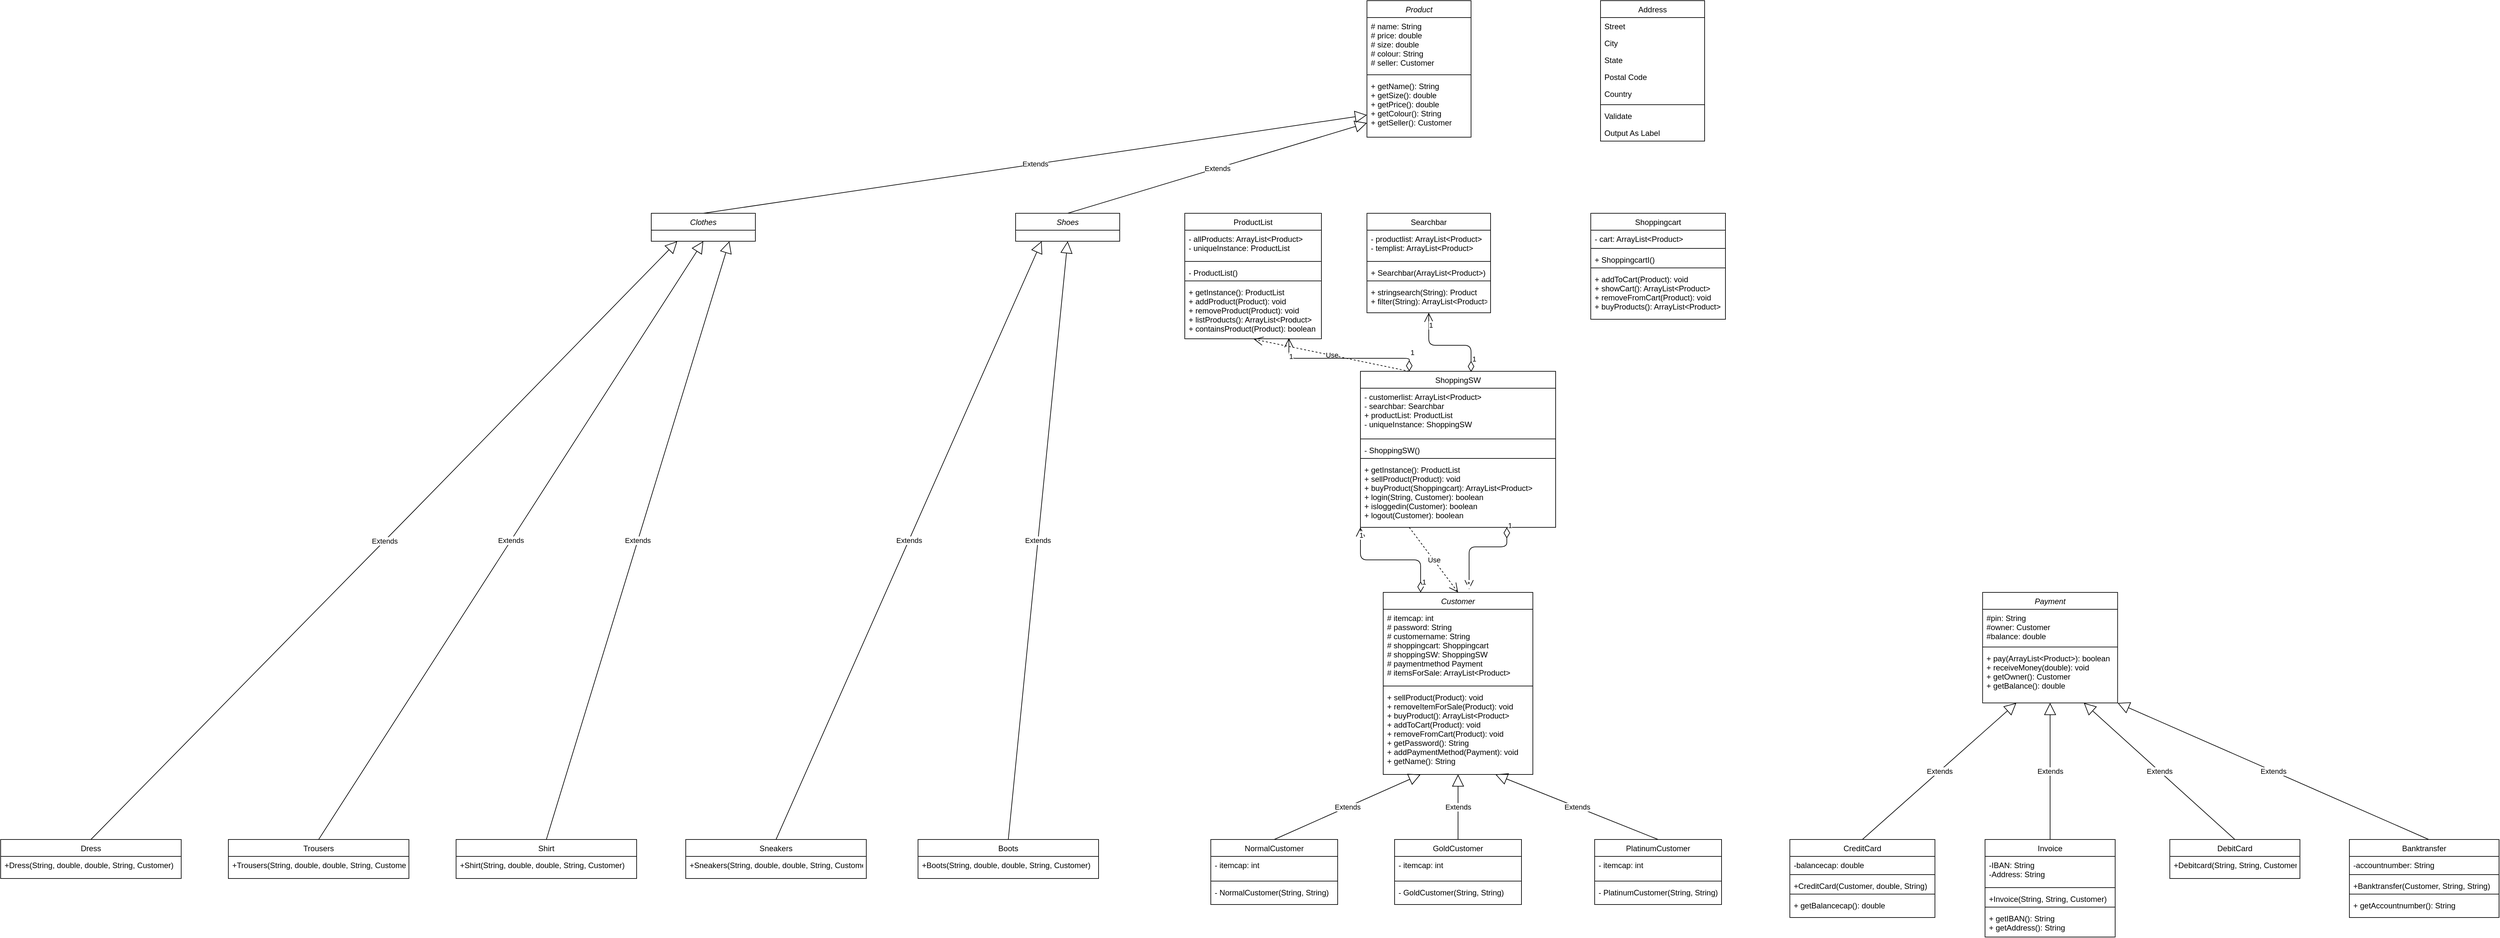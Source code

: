 <mxfile version="14.1.1" type="github">
  <diagram id="C5RBs43oDa-KdzZeNtuy" name="Page-1">
    <mxGraphModel dx="4661" dy="2843" grid="1" gridSize="10" guides="1" tooltips="1" connect="1" arrows="1" fold="1" page="1" pageScale="1" pageWidth="827" pageHeight="1169" math="0" shadow="0">
      <root>
        <mxCell id="WIyWlLk6GJQsqaUBKTNV-0" />
        <mxCell id="WIyWlLk6GJQsqaUBKTNV-1" parent="WIyWlLk6GJQsqaUBKTNV-0" />
        <mxCell id="zkfFHV4jXpPFQw0GAbJ--0" value="Product" style="swimlane;fontStyle=2;align=center;verticalAlign=top;childLayout=stackLayout;horizontal=1;startSize=26;horizontalStack=0;resizeParent=1;resizeLast=0;collapsible=1;marginBottom=0;rounded=0;shadow=0;strokeWidth=1;" parent="WIyWlLk6GJQsqaUBKTNV-1" vertex="1">
          <mxGeometry x="220" y="120" width="160" height="210" as="geometry">
            <mxRectangle x="230" y="140" width="160" height="26" as="alternateBounds" />
          </mxGeometry>
        </mxCell>
        <mxCell id="zkfFHV4jXpPFQw0GAbJ--1" value="# name: String&#xa;# price: double&#xa;# size: double&#xa;# colour: String&#xa;# seller: Customer" style="text;align=left;verticalAlign=top;spacingLeft=4;spacingRight=4;overflow=hidden;rotatable=0;points=[[0,0.5],[1,0.5]];portConstraint=eastwest;" parent="zkfFHV4jXpPFQw0GAbJ--0" vertex="1">
          <mxGeometry y="26" width="160" height="84" as="geometry" />
        </mxCell>
        <mxCell id="zkfFHV4jXpPFQw0GAbJ--4" value="" style="line;html=1;strokeWidth=1;align=left;verticalAlign=middle;spacingTop=-1;spacingLeft=3;spacingRight=3;rotatable=0;labelPosition=right;points=[];portConstraint=eastwest;" parent="zkfFHV4jXpPFQw0GAbJ--0" vertex="1">
          <mxGeometry y="110" width="160" height="8" as="geometry" />
        </mxCell>
        <mxCell id="zkfFHV4jXpPFQw0GAbJ--5" value="+ getName(): String&#xa;+ getSize(): double&#xa;+ getPrice(): double&#xa;+ getColour(): String&#xa;+ getSeller(): Customer" style="text;align=left;verticalAlign=top;spacingLeft=4;spacingRight=4;overflow=hidden;rotatable=0;points=[[0,0.5],[1,0.5]];portConstraint=eastwest;" parent="zkfFHV4jXpPFQw0GAbJ--0" vertex="1">
          <mxGeometry y="118" width="160" height="92" as="geometry" />
        </mxCell>
        <mxCell id="zkfFHV4jXpPFQw0GAbJ--6" value="Searchbar" style="swimlane;fontStyle=0;align=center;verticalAlign=top;childLayout=stackLayout;horizontal=1;startSize=26;horizontalStack=0;resizeParent=1;resizeLast=0;collapsible=1;marginBottom=0;rounded=0;shadow=0;strokeWidth=1;" parent="WIyWlLk6GJQsqaUBKTNV-1" vertex="1">
          <mxGeometry x="220" y="447" width="190" height="153" as="geometry">
            <mxRectangle x="130" y="380" width="160" height="26" as="alternateBounds" />
          </mxGeometry>
        </mxCell>
        <mxCell id="zkfFHV4jXpPFQw0GAbJ--7" value="- productlist: ArrayList&lt;Product&gt;&#xa;- templist: ArrayList&lt;Product&gt;&#xa;" style="text;align=left;verticalAlign=top;spacingLeft=4;spacingRight=4;overflow=hidden;rotatable=0;points=[[0,0.5],[1,0.5]];portConstraint=eastwest;" parent="zkfFHV4jXpPFQw0GAbJ--6" vertex="1">
          <mxGeometry y="26" width="190" height="44" as="geometry" />
        </mxCell>
        <mxCell id="zkfFHV4jXpPFQw0GAbJ--9" value="" style="line;html=1;strokeWidth=1;align=left;verticalAlign=middle;spacingTop=-1;spacingLeft=3;spacingRight=3;rotatable=0;labelPosition=right;points=[];portConstraint=eastwest;" parent="zkfFHV4jXpPFQw0GAbJ--6" vertex="1">
          <mxGeometry y="70" width="190" height="8" as="geometry" />
        </mxCell>
        <mxCell id="zkfFHV4jXpPFQw0GAbJ--11" value="+ Searchbar(ArrayList&lt;Product&gt;)" style="text;align=left;verticalAlign=top;spacingLeft=4;spacingRight=4;overflow=hidden;rotatable=0;points=[[0,0.5],[1,0.5]];portConstraint=eastwest;" parent="zkfFHV4jXpPFQw0GAbJ--6" vertex="1">
          <mxGeometry y="78" width="190" height="22" as="geometry" />
        </mxCell>
        <mxCell id="yJvv-XalZOZq7SXCXMbF-12" value="" style="line;html=1;strokeWidth=1;align=left;verticalAlign=middle;spacingTop=-1;spacingLeft=3;spacingRight=3;rotatable=0;labelPosition=right;points=[];portConstraint=eastwest;" parent="zkfFHV4jXpPFQw0GAbJ--6" vertex="1">
          <mxGeometry y="100" width="190" height="8" as="geometry" />
        </mxCell>
        <mxCell id="yJvv-XalZOZq7SXCXMbF-11" value="+ stringsearch(String): Product&#xa;+ filter(String): ArrayList&lt;Product&gt;" style="text;align=left;verticalAlign=top;spacingLeft=4;spacingRight=4;overflow=hidden;rotatable=0;points=[[0,0.5],[1,0.5]];portConstraint=eastwest;" parent="zkfFHV4jXpPFQw0GAbJ--6" vertex="1">
          <mxGeometry y="108" width="190" height="40" as="geometry" />
        </mxCell>
        <mxCell id="zkfFHV4jXpPFQw0GAbJ--17" value="Address" style="swimlane;fontStyle=0;align=center;verticalAlign=top;childLayout=stackLayout;horizontal=1;startSize=26;horizontalStack=0;resizeParent=1;resizeLast=0;collapsible=1;marginBottom=0;rounded=0;shadow=0;strokeWidth=1;" parent="WIyWlLk6GJQsqaUBKTNV-1" vertex="1">
          <mxGeometry x="579" y="120" width="160" height="216" as="geometry">
            <mxRectangle x="550" y="140" width="160" height="26" as="alternateBounds" />
          </mxGeometry>
        </mxCell>
        <mxCell id="zkfFHV4jXpPFQw0GAbJ--18" value="Street" style="text;align=left;verticalAlign=top;spacingLeft=4;spacingRight=4;overflow=hidden;rotatable=0;points=[[0,0.5],[1,0.5]];portConstraint=eastwest;" parent="zkfFHV4jXpPFQw0GAbJ--17" vertex="1">
          <mxGeometry y="26" width="160" height="26" as="geometry" />
        </mxCell>
        <mxCell id="zkfFHV4jXpPFQw0GAbJ--19" value="City" style="text;align=left;verticalAlign=top;spacingLeft=4;spacingRight=4;overflow=hidden;rotatable=0;points=[[0,0.5],[1,0.5]];portConstraint=eastwest;rounded=0;shadow=0;html=0;" parent="zkfFHV4jXpPFQw0GAbJ--17" vertex="1">
          <mxGeometry y="52" width="160" height="26" as="geometry" />
        </mxCell>
        <mxCell id="zkfFHV4jXpPFQw0GAbJ--20" value="State" style="text;align=left;verticalAlign=top;spacingLeft=4;spacingRight=4;overflow=hidden;rotatable=0;points=[[0,0.5],[1,0.5]];portConstraint=eastwest;rounded=0;shadow=0;html=0;" parent="zkfFHV4jXpPFQw0GAbJ--17" vertex="1">
          <mxGeometry y="78" width="160" height="26" as="geometry" />
        </mxCell>
        <mxCell id="zkfFHV4jXpPFQw0GAbJ--21" value="Postal Code" style="text;align=left;verticalAlign=top;spacingLeft=4;spacingRight=4;overflow=hidden;rotatable=0;points=[[0,0.5],[1,0.5]];portConstraint=eastwest;rounded=0;shadow=0;html=0;" parent="zkfFHV4jXpPFQw0GAbJ--17" vertex="1">
          <mxGeometry y="104" width="160" height="26" as="geometry" />
        </mxCell>
        <mxCell id="zkfFHV4jXpPFQw0GAbJ--22" value="Country" style="text;align=left;verticalAlign=top;spacingLeft=4;spacingRight=4;overflow=hidden;rotatable=0;points=[[0,0.5],[1,0.5]];portConstraint=eastwest;rounded=0;shadow=0;html=0;" parent="zkfFHV4jXpPFQw0GAbJ--17" vertex="1">
          <mxGeometry y="130" width="160" height="26" as="geometry" />
        </mxCell>
        <mxCell id="zkfFHV4jXpPFQw0GAbJ--23" value="" style="line;html=1;strokeWidth=1;align=left;verticalAlign=middle;spacingTop=-1;spacingLeft=3;spacingRight=3;rotatable=0;labelPosition=right;points=[];portConstraint=eastwest;" parent="zkfFHV4jXpPFQw0GAbJ--17" vertex="1">
          <mxGeometry y="156" width="160" height="8" as="geometry" />
        </mxCell>
        <mxCell id="zkfFHV4jXpPFQw0GAbJ--24" value="Validate" style="text;align=left;verticalAlign=top;spacingLeft=4;spacingRight=4;overflow=hidden;rotatable=0;points=[[0,0.5],[1,0.5]];portConstraint=eastwest;" parent="zkfFHV4jXpPFQw0GAbJ--17" vertex="1">
          <mxGeometry y="164" width="160" height="26" as="geometry" />
        </mxCell>
        <mxCell id="zkfFHV4jXpPFQw0GAbJ--25" value="Output As Label" style="text;align=left;verticalAlign=top;spacingLeft=4;spacingRight=4;overflow=hidden;rotatable=0;points=[[0,0.5],[1,0.5]];portConstraint=eastwest;" parent="zkfFHV4jXpPFQw0GAbJ--17" vertex="1">
          <mxGeometry y="190" width="160" height="26" as="geometry" />
        </mxCell>
        <mxCell id="yJvv-XalZOZq7SXCXMbF-13" value="Shoppingcart" style="swimlane;fontStyle=0;align=center;verticalAlign=top;childLayout=stackLayout;horizontal=1;startSize=26;horizontalStack=0;resizeParent=1;resizeLast=0;collapsible=1;marginBottom=0;rounded=0;shadow=0;strokeWidth=1;" parent="WIyWlLk6GJQsqaUBKTNV-1" vertex="1">
          <mxGeometry x="564" y="447" width="207" height="163" as="geometry">
            <mxRectangle x="130" y="380" width="160" height="26" as="alternateBounds" />
          </mxGeometry>
        </mxCell>
        <mxCell id="yJvv-XalZOZq7SXCXMbF-14" value="- cart: ArrayList&lt;Product&gt;" style="text;align=left;verticalAlign=top;spacingLeft=4;spacingRight=4;overflow=hidden;rotatable=0;points=[[0,0.5],[1,0.5]];portConstraint=eastwest;" parent="yJvv-XalZOZq7SXCXMbF-13" vertex="1">
          <mxGeometry y="26" width="207" height="24" as="geometry" />
        </mxCell>
        <mxCell id="yJvv-XalZOZq7SXCXMbF-15" value="" style="line;html=1;strokeWidth=1;align=left;verticalAlign=middle;spacingTop=-1;spacingLeft=3;spacingRight=3;rotatable=0;labelPosition=right;points=[];portConstraint=eastwest;" parent="yJvv-XalZOZq7SXCXMbF-13" vertex="1">
          <mxGeometry y="50" width="207" height="8" as="geometry" />
        </mxCell>
        <mxCell id="yJvv-XalZOZq7SXCXMbF-16" value="+ ShoppingcartI()" style="text;align=left;verticalAlign=top;spacingLeft=4;spacingRight=4;overflow=hidden;rotatable=0;points=[[0,0.5],[1,0.5]];portConstraint=eastwest;" parent="yJvv-XalZOZq7SXCXMbF-13" vertex="1">
          <mxGeometry y="58" width="207" height="22" as="geometry" />
        </mxCell>
        <mxCell id="yJvv-XalZOZq7SXCXMbF-17" value="" style="line;html=1;strokeWidth=1;align=left;verticalAlign=middle;spacingTop=-1;spacingLeft=3;spacingRight=3;rotatable=0;labelPosition=right;points=[];portConstraint=eastwest;" parent="yJvv-XalZOZq7SXCXMbF-13" vertex="1">
          <mxGeometry y="80" width="207" height="8" as="geometry" />
        </mxCell>
        <mxCell id="yJvv-XalZOZq7SXCXMbF-18" value="+ addToCart(Product): void&#xa;+ showCart(): ArrayList&lt;Product&gt;&#xa;+ removeFromCart(Product): void&#xa;+ buyProducts(): ArrayList&lt;Product&gt;&#xa;" style="text;align=left;verticalAlign=top;spacingLeft=4;spacingRight=4;overflow=hidden;rotatable=0;points=[[0,0.5],[1,0.5]];portConstraint=eastwest;" parent="yJvv-XalZOZq7SXCXMbF-13" vertex="1">
          <mxGeometry y="88" width="207" height="62" as="geometry" />
        </mxCell>
        <mxCell id="yJvv-XalZOZq7SXCXMbF-19" value="ProductList" style="swimlane;fontStyle=0;align=center;verticalAlign=top;childLayout=stackLayout;horizontal=1;startSize=26;horizontalStack=0;resizeParent=1;resizeLast=0;collapsible=1;marginBottom=0;rounded=0;shadow=0;strokeWidth=1;" parent="WIyWlLk6GJQsqaUBKTNV-1" vertex="1">
          <mxGeometry x="-60" y="447" width="210" height="193" as="geometry">
            <mxRectangle x="130" y="380" width="160" height="26" as="alternateBounds" />
          </mxGeometry>
        </mxCell>
        <mxCell id="yJvv-XalZOZq7SXCXMbF-20" value="- allProducts: ArrayList&lt;Product&gt;&#xa;- uniqueInstance: ProductList" style="text;align=left;verticalAlign=top;spacingLeft=4;spacingRight=4;overflow=hidden;rotatable=0;points=[[0,0.5],[1,0.5]];portConstraint=eastwest;" parent="yJvv-XalZOZq7SXCXMbF-19" vertex="1">
          <mxGeometry y="26" width="210" height="44" as="geometry" />
        </mxCell>
        <mxCell id="yJvv-XalZOZq7SXCXMbF-21" value="" style="line;html=1;strokeWidth=1;align=left;verticalAlign=middle;spacingTop=-1;spacingLeft=3;spacingRight=3;rotatable=0;labelPosition=right;points=[];portConstraint=eastwest;" parent="yJvv-XalZOZq7SXCXMbF-19" vertex="1">
          <mxGeometry y="70" width="210" height="8" as="geometry" />
        </mxCell>
        <mxCell id="yJvv-XalZOZq7SXCXMbF-22" value="- ProductList()" style="text;align=left;verticalAlign=top;spacingLeft=4;spacingRight=4;overflow=hidden;rotatable=0;points=[[0,0.5],[1,0.5]];portConstraint=eastwest;" parent="yJvv-XalZOZq7SXCXMbF-19" vertex="1">
          <mxGeometry y="78" width="210" height="22" as="geometry" />
        </mxCell>
        <mxCell id="yJvv-XalZOZq7SXCXMbF-23" value="" style="line;html=1;strokeWidth=1;align=left;verticalAlign=middle;spacingTop=-1;spacingLeft=3;spacingRight=3;rotatable=0;labelPosition=right;points=[];portConstraint=eastwest;" parent="yJvv-XalZOZq7SXCXMbF-19" vertex="1">
          <mxGeometry y="100" width="210" height="8" as="geometry" />
        </mxCell>
        <mxCell id="yJvv-XalZOZq7SXCXMbF-24" value="+ getInstance(): ProductList&#xa;+ addProduct(Product): void&#xa;+ removeProduct(Product): void&#xa;+ listProducts(): ArrayList&lt;Product&gt;&#xa;+ containsProduct(Product): boolean" style="text;align=left;verticalAlign=top;spacingLeft=4;spacingRight=4;overflow=hidden;rotatable=0;points=[[0,0.5],[1,0.5]];portConstraint=eastwest;" parent="yJvv-XalZOZq7SXCXMbF-19" vertex="1">
          <mxGeometry y="108" width="210" height="82" as="geometry" />
        </mxCell>
        <mxCell id="yJvv-XalZOZq7SXCXMbF-25" value="ShoppingSW" style="swimlane;fontStyle=0;align=center;verticalAlign=top;childLayout=stackLayout;horizontal=1;startSize=26;horizontalStack=0;resizeParent=1;resizeLast=0;collapsible=1;marginBottom=0;rounded=0;shadow=0;strokeWidth=1;" parent="WIyWlLk6GJQsqaUBKTNV-1" vertex="1">
          <mxGeometry x="210" y="690" width="300" height="240" as="geometry">
            <mxRectangle x="130" y="380" width="160" height="26" as="alternateBounds" />
          </mxGeometry>
        </mxCell>
        <mxCell id="yJvv-XalZOZq7SXCXMbF-26" value="- customerlist: ArrayList&lt;Product&gt;&#xa;- searchbar: Searchbar&#xa;+ productList: ProductList&#xa;- uniqueInstance: ShoppingSW" style="text;align=left;verticalAlign=top;spacingLeft=4;spacingRight=4;overflow=hidden;rotatable=0;points=[[0,0.5],[1,0.5]];portConstraint=eastwest;" parent="yJvv-XalZOZq7SXCXMbF-25" vertex="1">
          <mxGeometry y="26" width="300" height="74" as="geometry" />
        </mxCell>
        <mxCell id="yJvv-XalZOZq7SXCXMbF-27" value="" style="line;html=1;strokeWidth=1;align=left;verticalAlign=middle;spacingTop=-1;spacingLeft=3;spacingRight=3;rotatable=0;labelPosition=right;points=[];portConstraint=eastwest;" parent="yJvv-XalZOZq7SXCXMbF-25" vertex="1">
          <mxGeometry y="100" width="300" height="8" as="geometry" />
        </mxCell>
        <mxCell id="yJvv-XalZOZq7SXCXMbF-28" value="- ShoppingSW()" style="text;align=left;verticalAlign=top;spacingLeft=4;spacingRight=4;overflow=hidden;rotatable=0;points=[[0,0.5],[1,0.5]];portConstraint=eastwest;" parent="yJvv-XalZOZq7SXCXMbF-25" vertex="1">
          <mxGeometry y="108" width="300" height="22" as="geometry" />
        </mxCell>
        <mxCell id="yJvv-XalZOZq7SXCXMbF-29" value="" style="line;html=1;strokeWidth=1;align=left;verticalAlign=middle;spacingTop=-1;spacingLeft=3;spacingRight=3;rotatable=0;labelPosition=right;points=[];portConstraint=eastwest;" parent="yJvv-XalZOZq7SXCXMbF-25" vertex="1">
          <mxGeometry y="130" width="300" height="8" as="geometry" />
        </mxCell>
        <mxCell id="yJvv-XalZOZq7SXCXMbF-30" value="+ getInstance(): ProductList&#xa;+ sellProduct(Product): void&#xa;+ buyProduct(Shoppingcart): ArrayList&lt;Product&gt;&#xa;+ login(String, Customer): boolean&#xa;+ isloggedin(Customer): boolean&#xa;+ logout(Customer): boolean" style="text;align=left;verticalAlign=top;spacingLeft=4;spacingRight=4;overflow=hidden;rotatable=0;points=[[0,0.5],[1,0.5]];portConstraint=eastwest;" parent="yJvv-XalZOZq7SXCXMbF-25" vertex="1">
          <mxGeometry y="138" width="300" height="92" as="geometry" />
        </mxCell>
        <mxCell id="k2MHYXyFLo4ic7kFRecb-5" value="NormalCustomer" style="swimlane;fontStyle=0;align=center;verticalAlign=top;childLayout=stackLayout;horizontal=1;startSize=26;horizontalStack=0;resizeParent=1;resizeLast=0;collapsible=1;marginBottom=0;rounded=0;shadow=0;strokeWidth=1;" vertex="1" parent="WIyWlLk6GJQsqaUBKTNV-1">
          <mxGeometry x="-20" y="1410" width="195" height="100" as="geometry">
            <mxRectangle x="130" y="380" width="160" height="26" as="alternateBounds" />
          </mxGeometry>
        </mxCell>
        <mxCell id="k2MHYXyFLo4ic7kFRecb-6" value="- itemcap: int" style="text;align=left;verticalAlign=top;spacingLeft=4;spacingRight=4;overflow=hidden;rotatable=0;points=[[0,0.5],[1,0.5]];portConstraint=eastwest;" vertex="1" parent="k2MHYXyFLo4ic7kFRecb-5">
          <mxGeometry y="26" width="195" height="34" as="geometry" />
        </mxCell>
        <mxCell id="k2MHYXyFLo4ic7kFRecb-7" value="" style="line;html=1;strokeWidth=1;align=left;verticalAlign=middle;spacingTop=-1;spacingLeft=3;spacingRight=3;rotatable=0;labelPosition=right;points=[];portConstraint=eastwest;" vertex="1" parent="k2MHYXyFLo4ic7kFRecb-5">
          <mxGeometry y="60" width="195" height="8" as="geometry" />
        </mxCell>
        <mxCell id="k2MHYXyFLo4ic7kFRecb-8" value="- NormalCustomer(String, String)" style="text;align=left;verticalAlign=top;spacingLeft=4;spacingRight=4;overflow=hidden;rotatable=0;points=[[0,0.5],[1,0.5]];portConstraint=eastwest;" vertex="1" parent="k2MHYXyFLo4ic7kFRecb-5">
          <mxGeometry y="68" width="195" height="22" as="geometry" />
        </mxCell>
        <mxCell id="k2MHYXyFLo4ic7kFRecb-9" value="GoldCustomer" style="swimlane;fontStyle=0;align=center;verticalAlign=top;childLayout=stackLayout;horizontal=1;startSize=26;horizontalStack=0;resizeParent=1;resizeLast=0;collapsible=1;marginBottom=0;rounded=0;shadow=0;strokeWidth=1;" vertex="1" parent="WIyWlLk6GJQsqaUBKTNV-1">
          <mxGeometry x="262.5" y="1410" width="195" height="100" as="geometry">
            <mxRectangle x="130" y="380" width="160" height="26" as="alternateBounds" />
          </mxGeometry>
        </mxCell>
        <mxCell id="k2MHYXyFLo4ic7kFRecb-10" value="- itemcap: int" style="text;align=left;verticalAlign=top;spacingLeft=4;spacingRight=4;overflow=hidden;rotatable=0;points=[[0,0.5],[1,0.5]];portConstraint=eastwest;" vertex="1" parent="k2MHYXyFLo4ic7kFRecb-9">
          <mxGeometry y="26" width="195" height="34" as="geometry" />
        </mxCell>
        <mxCell id="k2MHYXyFLo4ic7kFRecb-11" value="" style="line;html=1;strokeWidth=1;align=left;verticalAlign=middle;spacingTop=-1;spacingLeft=3;spacingRight=3;rotatable=0;labelPosition=right;points=[];portConstraint=eastwest;" vertex="1" parent="k2MHYXyFLo4ic7kFRecb-9">
          <mxGeometry y="60" width="195" height="8" as="geometry" />
        </mxCell>
        <mxCell id="k2MHYXyFLo4ic7kFRecb-12" value="- GoldCustomer(String, String)" style="text;align=left;verticalAlign=top;spacingLeft=4;spacingRight=4;overflow=hidden;rotatable=0;points=[[0,0.5],[1,0.5]];portConstraint=eastwest;" vertex="1" parent="k2MHYXyFLo4ic7kFRecb-9">
          <mxGeometry y="68" width="195" height="22" as="geometry" />
        </mxCell>
        <mxCell id="k2MHYXyFLo4ic7kFRecb-13" value="PlatinumCustomer" style="swimlane;fontStyle=0;align=center;verticalAlign=top;childLayout=stackLayout;horizontal=1;startSize=26;horizontalStack=0;resizeParent=1;resizeLast=0;collapsible=1;marginBottom=0;rounded=0;shadow=0;strokeWidth=1;" vertex="1" parent="WIyWlLk6GJQsqaUBKTNV-1">
          <mxGeometry x="570" y="1410" width="195" height="100" as="geometry">
            <mxRectangle x="130" y="380" width="160" height="26" as="alternateBounds" />
          </mxGeometry>
        </mxCell>
        <mxCell id="k2MHYXyFLo4ic7kFRecb-14" value="- itemcap: int" style="text;align=left;verticalAlign=top;spacingLeft=4;spacingRight=4;overflow=hidden;rotatable=0;points=[[0,0.5],[1,0.5]];portConstraint=eastwest;" vertex="1" parent="k2MHYXyFLo4ic7kFRecb-13">
          <mxGeometry y="26" width="195" height="34" as="geometry" />
        </mxCell>
        <mxCell id="k2MHYXyFLo4ic7kFRecb-15" value="" style="line;html=1;strokeWidth=1;align=left;verticalAlign=middle;spacingTop=-1;spacingLeft=3;spacingRight=3;rotatable=0;labelPosition=right;points=[];portConstraint=eastwest;" vertex="1" parent="k2MHYXyFLo4ic7kFRecb-13">
          <mxGeometry y="60" width="195" height="8" as="geometry" />
        </mxCell>
        <mxCell id="k2MHYXyFLo4ic7kFRecb-16" value="- PlatinumCustomer(String, String)" style="text;align=left;verticalAlign=top;spacingLeft=4;spacingRight=4;overflow=hidden;rotatable=0;points=[[0,0.5],[1,0.5]];portConstraint=eastwest;" vertex="1" parent="k2MHYXyFLo4ic7kFRecb-13">
          <mxGeometry y="68" width="195" height="22" as="geometry" />
        </mxCell>
        <mxCell id="k2MHYXyFLo4ic7kFRecb-21" value="CreditCard" style="swimlane;fontStyle=0;align=center;verticalAlign=top;childLayout=stackLayout;horizontal=1;startSize=26;horizontalStack=0;resizeParent=1;resizeLast=0;collapsible=1;marginBottom=0;rounded=0;shadow=0;strokeWidth=1;" vertex="1" parent="WIyWlLk6GJQsqaUBKTNV-1">
          <mxGeometry x="870" y="1410" width="223" height="120" as="geometry">
            <mxRectangle x="130" y="380" width="160" height="26" as="alternateBounds" />
          </mxGeometry>
        </mxCell>
        <mxCell id="k2MHYXyFLo4ic7kFRecb-22" value="-balancecap: double&#xa;" style="text;align=left;verticalAlign=top;spacingLeft=4;spacingRight=4;overflow=hidden;rotatable=0;points=[[0,0.5],[1,0.5]];portConstraint=eastwest;" vertex="1" parent="k2MHYXyFLo4ic7kFRecb-21">
          <mxGeometry y="26" width="223" height="24" as="geometry" />
        </mxCell>
        <mxCell id="k2MHYXyFLo4ic7kFRecb-23" value="" style="line;html=1;strokeWidth=1;align=left;verticalAlign=middle;spacingTop=-1;spacingLeft=3;spacingRight=3;rotatable=0;labelPosition=right;points=[];portConstraint=eastwest;" vertex="1" parent="k2MHYXyFLo4ic7kFRecb-21">
          <mxGeometry y="50" width="223" height="8" as="geometry" />
        </mxCell>
        <mxCell id="k2MHYXyFLo4ic7kFRecb-24" value="+CreditCard(Customer, double, String)" style="text;align=left;verticalAlign=top;spacingLeft=4;spacingRight=4;overflow=hidden;rotatable=0;points=[[0,0.5],[1,0.5]];portConstraint=eastwest;" vertex="1" parent="k2MHYXyFLo4ic7kFRecb-21">
          <mxGeometry y="58" width="223" height="22" as="geometry" />
        </mxCell>
        <mxCell id="k2MHYXyFLo4ic7kFRecb-25" value="" style="line;html=1;strokeWidth=1;align=left;verticalAlign=middle;spacingTop=-1;spacingLeft=3;spacingRight=3;rotatable=0;labelPosition=right;points=[];portConstraint=eastwest;" vertex="1" parent="k2MHYXyFLo4ic7kFRecb-21">
          <mxGeometry y="80" width="223" height="8" as="geometry" />
        </mxCell>
        <mxCell id="k2MHYXyFLo4ic7kFRecb-26" value="+ getBalancecap(): double" style="text;align=left;verticalAlign=top;spacingLeft=4;spacingRight=4;overflow=hidden;rotatable=0;points=[[0,0.5],[1,0.5]];portConstraint=eastwest;" vertex="1" parent="k2MHYXyFLo4ic7kFRecb-21">
          <mxGeometry y="88" width="223" height="32" as="geometry" />
        </mxCell>
        <mxCell id="k2MHYXyFLo4ic7kFRecb-27" value="Invoice" style="swimlane;fontStyle=0;align=center;verticalAlign=top;childLayout=stackLayout;horizontal=1;startSize=26;horizontalStack=0;resizeParent=1;resizeLast=0;collapsible=1;marginBottom=0;rounded=0;shadow=0;strokeWidth=1;" vertex="1" parent="WIyWlLk6GJQsqaUBKTNV-1">
          <mxGeometry x="1170" y="1410" width="200" height="150" as="geometry">
            <mxRectangle x="130" y="380" width="160" height="26" as="alternateBounds" />
          </mxGeometry>
        </mxCell>
        <mxCell id="k2MHYXyFLo4ic7kFRecb-28" value="-IBAN: String&#xa;-Address: String" style="text;align=left;verticalAlign=top;spacingLeft=4;spacingRight=4;overflow=hidden;rotatable=0;points=[[0,0.5],[1,0.5]];portConstraint=eastwest;" vertex="1" parent="k2MHYXyFLo4ic7kFRecb-27">
          <mxGeometry y="26" width="200" height="44" as="geometry" />
        </mxCell>
        <mxCell id="k2MHYXyFLo4ic7kFRecb-29" value="" style="line;html=1;strokeWidth=1;align=left;verticalAlign=middle;spacingTop=-1;spacingLeft=3;spacingRight=3;rotatable=0;labelPosition=right;points=[];portConstraint=eastwest;" vertex="1" parent="k2MHYXyFLo4ic7kFRecb-27">
          <mxGeometry y="70" width="200" height="8" as="geometry" />
        </mxCell>
        <mxCell id="k2MHYXyFLo4ic7kFRecb-30" value="+Invoice(String, String, Customer)" style="text;align=left;verticalAlign=top;spacingLeft=4;spacingRight=4;overflow=hidden;rotatable=0;points=[[0,0.5],[1,0.5]];portConstraint=eastwest;" vertex="1" parent="k2MHYXyFLo4ic7kFRecb-27">
          <mxGeometry y="78" width="200" height="22" as="geometry" />
        </mxCell>
        <mxCell id="k2MHYXyFLo4ic7kFRecb-31" value="" style="line;html=1;strokeWidth=1;align=left;verticalAlign=middle;spacingTop=-1;spacingLeft=3;spacingRight=3;rotatable=0;labelPosition=right;points=[];portConstraint=eastwest;" vertex="1" parent="k2MHYXyFLo4ic7kFRecb-27">
          <mxGeometry y="100" width="200" height="8" as="geometry" />
        </mxCell>
        <mxCell id="k2MHYXyFLo4ic7kFRecb-32" value="+ getIBAN(): String&#xa;+ getAddress(): String" style="text;align=left;verticalAlign=top;spacingLeft=4;spacingRight=4;overflow=hidden;rotatable=0;points=[[0,0.5],[1,0.5]];portConstraint=eastwest;" vertex="1" parent="k2MHYXyFLo4ic7kFRecb-27">
          <mxGeometry y="108" width="200" height="32" as="geometry" />
        </mxCell>
        <mxCell id="k2MHYXyFLo4ic7kFRecb-33" value="DebitCard" style="swimlane;fontStyle=0;align=center;verticalAlign=top;childLayout=stackLayout;horizontal=1;startSize=26;horizontalStack=0;resizeParent=1;resizeLast=0;collapsible=1;marginBottom=0;rounded=0;shadow=0;strokeWidth=1;" vertex="1" parent="WIyWlLk6GJQsqaUBKTNV-1">
          <mxGeometry x="1454" y="1410" width="200" height="60" as="geometry">
            <mxRectangle x="130" y="380" width="160" height="26" as="alternateBounds" />
          </mxGeometry>
        </mxCell>
        <mxCell id="k2MHYXyFLo4ic7kFRecb-36" value="+Debitcard(String, String, Customer)" style="text;align=left;verticalAlign=top;spacingLeft=4;spacingRight=4;overflow=hidden;rotatable=0;points=[[0,0.5],[1,0.5]];portConstraint=eastwest;" vertex="1" parent="k2MHYXyFLo4ic7kFRecb-33">
          <mxGeometry y="26" width="200" height="22" as="geometry" />
        </mxCell>
        <mxCell id="k2MHYXyFLo4ic7kFRecb-39" value="Banktransfer" style="swimlane;fontStyle=0;align=center;verticalAlign=top;childLayout=stackLayout;horizontal=1;startSize=26;horizontalStack=0;resizeParent=1;resizeLast=0;collapsible=1;marginBottom=0;rounded=0;shadow=0;strokeWidth=1;" vertex="1" parent="WIyWlLk6GJQsqaUBKTNV-1">
          <mxGeometry x="1730" y="1410" width="230" height="120" as="geometry">
            <mxRectangle x="130" y="380" width="160" height="26" as="alternateBounds" />
          </mxGeometry>
        </mxCell>
        <mxCell id="k2MHYXyFLo4ic7kFRecb-40" value="-accountnumber: String&#xa;" style="text;align=left;verticalAlign=top;spacingLeft=4;spacingRight=4;overflow=hidden;rotatable=0;points=[[0,0.5],[1,0.5]];portConstraint=eastwest;" vertex="1" parent="k2MHYXyFLo4ic7kFRecb-39">
          <mxGeometry y="26" width="230" height="24" as="geometry" />
        </mxCell>
        <mxCell id="k2MHYXyFLo4ic7kFRecb-41" value="" style="line;html=1;strokeWidth=1;align=left;verticalAlign=middle;spacingTop=-1;spacingLeft=3;spacingRight=3;rotatable=0;labelPosition=right;points=[];portConstraint=eastwest;" vertex="1" parent="k2MHYXyFLo4ic7kFRecb-39">
          <mxGeometry y="50" width="230" height="8" as="geometry" />
        </mxCell>
        <mxCell id="k2MHYXyFLo4ic7kFRecb-42" value="+Banktransfer(Customer, String, String)" style="text;align=left;verticalAlign=top;spacingLeft=4;spacingRight=4;overflow=hidden;rotatable=0;points=[[0,0.5],[1,0.5]];portConstraint=eastwest;" vertex="1" parent="k2MHYXyFLo4ic7kFRecb-39">
          <mxGeometry y="58" width="230" height="22" as="geometry" />
        </mxCell>
        <mxCell id="k2MHYXyFLo4ic7kFRecb-43" value="" style="line;html=1;strokeWidth=1;align=left;verticalAlign=middle;spacingTop=-1;spacingLeft=3;spacingRight=3;rotatable=0;labelPosition=right;points=[];portConstraint=eastwest;" vertex="1" parent="k2MHYXyFLo4ic7kFRecb-39">
          <mxGeometry y="80" width="230" height="8" as="geometry" />
        </mxCell>
        <mxCell id="k2MHYXyFLo4ic7kFRecb-44" value="+ getAccountnumber(): String" style="text;align=left;verticalAlign=top;spacingLeft=4;spacingRight=4;overflow=hidden;rotatable=0;points=[[0,0.5],[1,0.5]];portConstraint=eastwest;" vertex="1" parent="k2MHYXyFLo4ic7kFRecb-39">
          <mxGeometry y="88" width="230" height="32" as="geometry" />
        </mxCell>
        <mxCell id="k2MHYXyFLo4ic7kFRecb-45" value="Shoes" style="swimlane;fontStyle=2;align=center;verticalAlign=top;childLayout=stackLayout;horizontal=1;startSize=26;horizontalStack=0;resizeParent=1;resizeLast=0;collapsible=1;marginBottom=0;rounded=0;shadow=0;strokeWidth=1;" vertex="1" parent="WIyWlLk6GJQsqaUBKTNV-1">
          <mxGeometry x="-320" y="447" width="160" height="43" as="geometry">
            <mxRectangle x="230" y="140" width="160" height="26" as="alternateBounds" />
          </mxGeometry>
        </mxCell>
        <mxCell id="k2MHYXyFLo4ic7kFRecb-49" value="Customer" style="swimlane;fontStyle=2;align=center;verticalAlign=top;childLayout=stackLayout;horizontal=1;startSize=26;horizontalStack=0;resizeParent=1;resizeLast=0;collapsible=1;marginBottom=0;rounded=0;shadow=0;strokeWidth=1;" vertex="1" parent="WIyWlLk6GJQsqaUBKTNV-1">
          <mxGeometry x="245" y="1030" width="230" height="280" as="geometry">
            <mxRectangle x="230" y="140" width="160" height="26" as="alternateBounds" />
          </mxGeometry>
        </mxCell>
        <mxCell id="k2MHYXyFLo4ic7kFRecb-50" value="# itemcap: int&#xa;# password: String&#xa;# customername: String&#xa;# shoppingcart: Shoppingcart&#xa;# shoppingSW: ShoppingSW&#xa;# paymentmethod Payment&#xa;# itemsForSale: ArrayList&lt;Product&gt;&#xa;" style="text;align=left;verticalAlign=top;spacingLeft=4;spacingRight=4;overflow=hidden;rotatable=0;points=[[0,0.5],[1,0.5]];portConstraint=eastwest;" vertex="1" parent="k2MHYXyFLo4ic7kFRecb-49">
          <mxGeometry y="26" width="230" height="114" as="geometry" />
        </mxCell>
        <mxCell id="k2MHYXyFLo4ic7kFRecb-51" value="" style="line;html=1;strokeWidth=1;align=left;verticalAlign=middle;spacingTop=-1;spacingLeft=3;spacingRight=3;rotatable=0;labelPosition=right;points=[];portConstraint=eastwest;" vertex="1" parent="k2MHYXyFLo4ic7kFRecb-49">
          <mxGeometry y="140" width="230" height="8" as="geometry" />
        </mxCell>
        <mxCell id="k2MHYXyFLo4ic7kFRecb-52" value="+ sellProduct(Product): void&#xa;+ removeItemForSale(Product): void&#xa;+ buyProduct(): ArrayList&lt;Product&gt;&#xa;+ addToCart(Product): void&#xa;+ removeFromCart(Product): void&#xa;+ getPassword(): String&#xa;+ addPaymentMethod(Payment): void&#xa;+ getName(): String" style="text;align=left;verticalAlign=top;spacingLeft=4;spacingRight=4;overflow=hidden;rotatable=0;points=[[0,0.5],[1,0.5]];portConstraint=eastwest;" vertex="1" parent="k2MHYXyFLo4ic7kFRecb-49">
          <mxGeometry y="148" width="230" height="122" as="geometry" />
        </mxCell>
        <mxCell id="k2MHYXyFLo4ic7kFRecb-53" value="Payment" style="swimlane;fontStyle=2;align=center;verticalAlign=top;childLayout=stackLayout;horizontal=1;startSize=26;horizontalStack=0;resizeParent=1;resizeLast=0;collapsible=1;marginBottom=0;rounded=0;shadow=0;strokeWidth=1;" vertex="1" parent="WIyWlLk6GJQsqaUBKTNV-1">
          <mxGeometry x="1166.25" y="1030" width="207.5" height="170" as="geometry">
            <mxRectangle x="230" y="140" width="160" height="26" as="alternateBounds" />
          </mxGeometry>
        </mxCell>
        <mxCell id="k2MHYXyFLo4ic7kFRecb-54" value="#pin: String&#xa;#owner: Customer&#xa;#balance: double" style="text;align=left;verticalAlign=top;spacingLeft=4;spacingRight=4;overflow=hidden;rotatable=0;points=[[0,0.5],[1,0.5]];portConstraint=eastwest;" vertex="1" parent="k2MHYXyFLo4ic7kFRecb-53">
          <mxGeometry y="26" width="207.5" height="54" as="geometry" />
        </mxCell>
        <mxCell id="k2MHYXyFLo4ic7kFRecb-55" value="" style="line;html=1;strokeWidth=1;align=left;verticalAlign=middle;spacingTop=-1;spacingLeft=3;spacingRight=3;rotatable=0;labelPosition=right;points=[];portConstraint=eastwest;" vertex="1" parent="k2MHYXyFLo4ic7kFRecb-53">
          <mxGeometry y="80" width="207.5" height="8" as="geometry" />
        </mxCell>
        <mxCell id="k2MHYXyFLo4ic7kFRecb-56" value="+ pay(ArrayList&lt;Product&gt;): boolean&#xa;+ receiveMoney(double): void&#xa;+ getOwner(): Customer&#xa;+ getBalance(): double" style="text;align=left;verticalAlign=top;spacingLeft=4;spacingRight=4;overflow=hidden;rotatable=0;points=[[0,0.5],[1,0.5]];portConstraint=eastwest;" vertex="1" parent="k2MHYXyFLo4ic7kFRecb-53">
          <mxGeometry y="88" width="207.5" height="72" as="geometry" />
        </mxCell>
        <mxCell id="k2MHYXyFLo4ic7kFRecb-57" value="Clothes" style="swimlane;fontStyle=2;align=center;verticalAlign=top;childLayout=stackLayout;horizontal=1;startSize=26;horizontalStack=0;resizeParent=1;resizeLast=0;collapsible=1;marginBottom=0;rounded=0;shadow=0;strokeWidth=1;" vertex="1" parent="WIyWlLk6GJQsqaUBKTNV-1">
          <mxGeometry x="-880" y="447" width="160" height="43" as="geometry">
            <mxRectangle x="230" y="140" width="160" height="26" as="alternateBounds" />
          </mxGeometry>
        </mxCell>
        <mxCell id="k2MHYXyFLo4ic7kFRecb-58" value="Boots" style="swimlane;fontStyle=0;align=center;verticalAlign=top;childLayout=stackLayout;horizontal=1;startSize=26;horizontalStack=0;resizeParent=1;resizeLast=0;collapsible=1;marginBottom=0;rounded=0;shadow=0;strokeWidth=1;" vertex="1" parent="WIyWlLk6GJQsqaUBKTNV-1">
          <mxGeometry x="-470" y="1410" width="277.5" height="60" as="geometry">
            <mxRectangle x="130" y="380" width="160" height="26" as="alternateBounds" />
          </mxGeometry>
        </mxCell>
        <mxCell id="k2MHYXyFLo4ic7kFRecb-59" value="+Boots(String, double, double, String, Customer)&#xa;" style="text;align=left;verticalAlign=top;spacingLeft=4;spacingRight=4;overflow=hidden;rotatable=0;points=[[0,0.5],[1,0.5]];portConstraint=eastwest;" vertex="1" parent="k2MHYXyFLo4ic7kFRecb-58">
          <mxGeometry y="26" width="277.5" height="34" as="geometry" />
        </mxCell>
        <mxCell id="k2MHYXyFLo4ic7kFRecb-62" value="Sneakers" style="swimlane;fontStyle=0;align=center;verticalAlign=top;childLayout=stackLayout;horizontal=1;startSize=26;horizontalStack=0;resizeParent=1;resizeLast=0;collapsible=1;marginBottom=0;rounded=0;shadow=0;strokeWidth=1;" vertex="1" parent="WIyWlLk6GJQsqaUBKTNV-1">
          <mxGeometry x="-827" y="1410" width="277.5" height="60" as="geometry">
            <mxRectangle x="130" y="380" width="160" height="26" as="alternateBounds" />
          </mxGeometry>
        </mxCell>
        <mxCell id="k2MHYXyFLo4ic7kFRecb-63" value="+Sneakers(String, double, double, String, Customer)&#xa;" style="text;align=left;verticalAlign=top;spacingLeft=4;spacingRight=4;overflow=hidden;rotatable=0;points=[[0,0.5],[1,0.5]];portConstraint=eastwest;" vertex="1" parent="k2MHYXyFLo4ic7kFRecb-62">
          <mxGeometry y="26" width="277.5" height="34" as="geometry" />
        </mxCell>
        <mxCell id="k2MHYXyFLo4ic7kFRecb-66" value="Shirt" style="swimlane;fontStyle=0;align=center;verticalAlign=top;childLayout=stackLayout;horizontal=1;startSize=26;horizontalStack=0;resizeParent=1;resizeLast=0;collapsible=1;marginBottom=0;rounded=0;shadow=0;strokeWidth=1;" vertex="1" parent="WIyWlLk6GJQsqaUBKTNV-1">
          <mxGeometry x="-1180" y="1410" width="277.5" height="60" as="geometry">
            <mxRectangle x="130" y="380" width="160" height="26" as="alternateBounds" />
          </mxGeometry>
        </mxCell>
        <mxCell id="k2MHYXyFLo4ic7kFRecb-67" value="+Shirt(String, double, double, String, Customer)&#xa;" style="text;align=left;verticalAlign=top;spacingLeft=4;spacingRight=4;overflow=hidden;rotatable=0;points=[[0,0.5],[1,0.5]];portConstraint=eastwest;" vertex="1" parent="k2MHYXyFLo4ic7kFRecb-66">
          <mxGeometry y="26" width="277.5" height="34" as="geometry" />
        </mxCell>
        <mxCell id="k2MHYXyFLo4ic7kFRecb-70" value="Trousers" style="swimlane;fontStyle=0;align=center;verticalAlign=top;childLayout=stackLayout;horizontal=1;startSize=26;horizontalStack=0;resizeParent=1;resizeLast=0;collapsible=1;marginBottom=0;rounded=0;shadow=0;strokeWidth=1;" vertex="1" parent="WIyWlLk6GJQsqaUBKTNV-1">
          <mxGeometry x="-1530" y="1410" width="277.5" height="60" as="geometry">
            <mxRectangle x="130" y="380" width="160" height="26" as="alternateBounds" />
          </mxGeometry>
        </mxCell>
        <mxCell id="k2MHYXyFLo4ic7kFRecb-71" value="+Trousers(String, double, double, String, Customer)&#xa;" style="text;align=left;verticalAlign=top;spacingLeft=4;spacingRight=4;overflow=hidden;rotatable=0;points=[[0,0.5],[1,0.5]];portConstraint=eastwest;" vertex="1" parent="k2MHYXyFLo4ic7kFRecb-70">
          <mxGeometry y="26" width="277.5" height="34" as="geometry" />
        </mxCell>
        <mxCell id="k2MHYXyFLo4ic7kFRecb-74" value="Dress" style="swimlane;fontStyle=0;align=center;verticalAlign=top;childLayout=stackLayout;horizontal=1;startSize=26;horizontalStack=0;resizeParent=1;resizeLast=0;collapsible=1;marginBottom=0;rounded=0;shadow=0;strokeWidth=1;" vertex="1" parent="WIyWlLk6GJQsqaUBKTNV-1">
          <mxGeometry x="-1880" y="1410" width="277.5" height="60" as="geometry">
            <mxRectangle x="130" y="380" width="160" height="26" as="alternateBounds" />
          </mxGeometry>
        </mxCell>
        <mxCell id="k2MHYXyFLo4ic7kFRecb-75" value="+Dress(String, double, double, String, Customer)&#xa;" style="text;align=left;verticalAlign=top;spacingLeft=4;spacingRight=4;overflow=hidden;rotatable=0;points=[[0,0.5],[1,0.5]];portConstraint=eastwest;" vertex="1" parent="k2MHYXyFLo4ic7kFRecb-74">
          <mxGeometry y="26" width="277.5" height="34" as="geometry" />
        </mxCell>
        <mxCell id="k2MHYXyFLo4ic7kFRecb-76" value="Extends" style="endArrow=block;endSize=16;endFill=0;html=1;exitX=0.5;exitY=0;exitDx=0;exitDy=0;entryX=0.25;entryY=1;entryDx=0;entryDy=0;" edge="1" parent="WIyWlLk6GJQsqaUBKTNV-1" source="k2MHYXyFLo4ic7kFRecb-74" target="k2MHYXyFLo4ic7kFRecb-57">
          <mxGeometry width="160" relative="1" as="geometry">
            <mxPoint x="-1280" y="1040" as="sourcePoint" />
            <mxPoint x="-1120" y="1040" as="targetPoint" />
            <Array as="points">
              <mxPoint x="-1250" y="910" />
            </Array>
          </mxGeometry>
        </mxCell>
        <mxCell id="k2MHYXyFLo4ic7kFRecb-77" value="Extends" style="endArrow=block;endSize=16;endFill=0;html=1;exitX=0.5;exitY=0;exitDx=0;exitDy=0;entryX=0.5;entryY=1;entryDx=0;entryDy=0;" edge="1" parent="WIyWlLk6GJQsqaUBKTNV-1" source="k2MHYXyFLo4ic7kFRecb-70" target="k2MHYXyFLo4ic7kFRecb-57">
          <mxGeometry width="160" relative="1" as="geometry">
            <mxPoint x="-1731.25" y="1420" as="sourcePoint" />
            <mxPoint x="-830" y="500" as="targetPoint" />
            <Array as="points" />
          </mxGeometry>
        </mxCell>
        <mxCell id="k2MHYXyFLo4ic7kFRecb-78" value="Extends" style="endArrow=block;endSize=16;endFill=0;html=1;exitX=0.5;exitY=0;exitDx=0;exitDy=0;entryX=0.75;entryY=1;entryDx=0;entryDy=0;" edge="1" parent="WIyWlLk6GJQsqaUBKTNV-1" source="k2MHYXyFLo4ic7kFRecb-66" target="k2MHYXyFLo4ic7kFRecb-57">
          <mxGeometry width="160" relative="1" as="geometry">
            <mxPoint x="-1381.25" y="1420" as="sourcePoint" />
            <mxPoint x="-790" y="500" as="targetPoint" />
            <Array as="points" />
          </mxGeometry>
        </mxCell>
        <mxCell id="k2MHYXyFLo4ic7kFRecb-79" value="Extends" style="endArrow=block;endSize=16;endFill=0;html=1;exitX=0.5;exitY=0;exitDx=0;exitDy=0;entryX=0.25;entryY=1;entryDx=0;entryDy=0;" edge="1" parent="WIyWlLk6GJQsqaUBKTNV-1" source="k2MHYXyFLo4ic7kFRecb-62" target="k2MHYXyFLo4ic7kFRecb-45">
          <mxGeometry width="160" relative="1" as="geometry">
            <mxPoint x="-1031.25" y="1420" as="sourcePoint" />
            <mxPoint x="-790" y="500" as="targetPoint" />
            <Array as="points" />
          </mxGeometry>
        </mxCell>
        <mxCell id="k2MHYXyFLo4ic7kFRecb-80" value="Extends" style="endArrow=block;endSize=16;endFill=0;html=1;exitX=0.5;exitY=0;exitDx=0;exitDy=0;entryX=0.5;entryY=1;entryDx=0;entryDy=0;" edge="1" parent="WIyWlLk6GJQsqaUBKTNV-1" source="k2MHYXyFLo4ic7kFRecb-58" target="k2MHYXyFLo4ic7kFRecb-45">
          <mxGeometry width="160" relative="1" as="geometry">
            <mxPoint x="-678.25" y="1420" as="sourcePoint" />
            <mxPoint x="-270" y="500" as="targetPoint" />
            <Array as="points" />
          </mxGeometry>
        </mxCell>
        <mxCell id="k2MHYXyFLo4ic7kFRecb-81" value="Extends" style="endArrow=block;endSize=16;endFill=0;html=1;exitX=0.5;exitY=0;exitDx=0;exitDy=0;" edge="1" parent="WIyWlLk6GJQsqaUBKTNV-1" source="k2MHYXyFLo4ic7kFRecb-57" target="zkfFHV4jXpPFQw0GAbJ--5">
          <mxGeometry width="160" relative="1" as="geometry">
            <mxPoint x="-400" y="400" as="sourcePoint" />
            <mxPoint x="150" y="290" as="targetPoint" />
            <Array as="points" />
          </mxGeometry>
        </mxCell>
        <mxCell id="k2MHYXyFLo4ic7kFRecb-82" value="Extends" style="endArrow=block;endSize=16;endFill=0;html=1;exitX=0.5;exitY=0;exitDx=0;exitDy=0;" edge="1" parent="WIyWlLk6GJQsqaUBKTNV-1" source="k2MHYXyFLo4ic7kFRecb-45" target="zkfFHV4jXpPFQw0GAbJ--5">
          <mxGeometry width="160" relative="1" as="geometry">
            <mxPoint x="-790" y="457" as="sourcePoint" />
            <mxPoint x="270" y="345" as="targetPoint" />
            <Array as="points" />
          </mxGeometry>
        </mxCell>
        <mxCell id="k2MHYXyFLo4ic7kFRecb-83" value="Extends" style="endArrow=block;endSize=16;endFill=0;html=1;exitX=0.5;exitY=0;exitDx=0;exitDy=0;entryX=0.25;entryY=1;entryDx=0;entryDy=0;" edge="1" parent="WIyWlLk6GJQsqaUBKTNV-1" source="k2MHYXyFLo4ic7kFRecb-5" target="k2MHYXyFLo4ic7kFRecb-49">
          <mxGeometry width="160" relative="1" as="geometry">
            <mxPoint x="171.25" y="2240" as="sourcePoint" />
            <mxPoint x="262.5" y="1320" as="targetPoint" />
            <Array as="points" />
          </mxGeometry>
        </mxCell>
        <mxCell id="k2MHYXyFLo4ic7kFRecb-84" value="Extends" style="endArrow=block;endSize=16;endFill=0;html=1;exitX=0.5;exitY=0;exitDx=0;exitDy=0;entryX=0.5;entryY=1;entryDx=0;entryDy=0;" edge="1" parent="WIyWlLk6GJQsqaUBKTNV-1" source="k2MHYXyFLo4ic7kFRecb-9" target="k2MHYXyFLo4ic7kFRecb-49">
          <mxGeometry width="160" relative="1" as="geometry">
            <mxPoint x="87.5" y="1420" as="sourcePoint" />
            <mxPoint x="312.5" y="1320" as="targetPoint" />
            <Array as="points" />
          </mxGeometry>
        </mxCell>
        <mxCell id="k2MHYXyFLo4ic7kFRecb-85" value="Extends" style="endArrow=block;endSize=16;endFill=0;html=1;exitX=0.5;exitY=0;exitDx=0;exitDy=0;entryX=0.75;entryY=1;entryDx=0;entryDy=0;" edge="1" parent="WIyWlLk6GJQsqaUBKTNV-1" source="k2MHYXyFLo4ic7kFRecb-13" target="k2MHYXyFLo4ic7kFRecb-49">
          <mxGeometry width="160" relative="1" as="geometry">
            <mxPoint x="490" y="1440" as="sourcePoint" />
            <mxPoint x="490" y="1340" as="targetPoint" />
            <Array as="points" />
          </mxGeometry>
        </mxCell>
        <mxCell id="k2MHYXyFLo4ic7kFRecb-86" value="Extends" style="endArrow=block;endSize=16;endFill=0;html=1;exitX=0.5;exitY=0;exitDx=0;exitDy=0;entryX=0.25;entryY=1;entryDx=0;entryDy=0;" edge="1" parent="WIyWlLk6GJQsqaUBKTNV-1" source="k2MHYXyFLo4ic7kFRecb-21" target="k2MHYXyFLo4ic7kFRecb-53">
          <mxGeometry width="160" relative="1" as="geometry">
            <mxPoint x="1070" y="1370" as="sourcePoint" />
            <mxPoint x="820" y="1270" as="targetPoint" />
            <Array as="points" />
          </mxGeometry>
        </mxCell>
        <mxCell id="k2MHYXyFLo4ic7kFRecb-87" value="Extends" style="endArrow=block;endSize=16;endFill=0;html=1;exitX=0.5;exitY=0;exitDx=0;exitDy=0;entryX=0.5;entryY=1;entryDx=0;entryDy=0;" edge="1" parent="WIyWlLk6GJQsqaUBKTNV-1" source="k2MHYXyFLo4ic7kFRecb-27" target="k2MHYXyFLo4ic7kFRecb-53">
          <mxGeometry width="160" relative="1" as="geometry">
            <mxPoint x="991.5" y="1420" as="sourcePoint" />
            <mxPoint x="1228.125" y="1210" as="targetPoint" />
            <Array as="points" />
          </mxGeometry>
        </mxCell>
        <mxCell id="k2MHYXyFLo4ic7kFRecb-88" value="Extends" style="endArrow=block;endSize=16;endFill=0;html=1;exitX=0.5;exitY=0;exitDx=0;exitDy=0;entryX=0.75;entryY=1;entryDx=0;entryDy=0;" edge="1" parent="WIyWlLk6GJQsqaUBKTNV-1" source="k2MHYXyFLo4ic7kFRecb-33" target="k2MHYXyFLo4ic7kFRecb-53">
          <mxGeometry width="160" relative="1" as="geometry">
            <mxPoint x="1280" y="1420" as="sourcePoint" />
            <mxPoint x="1280" y="1210" as="targetPoint" />
            <Array as="points" />
          </mxGeometry>
        </mxCell>
        <mxCell id="k2MHYXyFLo4ic7kFRecb-89" value="Extends" style="endArrow=block;endSize=16;endFill=0;html=1;entryX=1;entryY=1;entryDx=0;entryDy=0;" edge="1" parent="WIyWlLk6GJQsqaUBKTNV-1" target="k2MHYXyFLo4ic7kFRecb-53">
          <mxGeometry width="160" relative="1" as="geometry">
            <mxPoint x="1852" y="1410" as="sourcePoint" />
            <mxPoint x="1620.005" y="1200" as="targetPoint" />
            <Array as="points" />
          </mxGeometry>
        </mxCell>
        <mxCell id="k2MHYXyFLo4ic7kFRecb-90" value="1" style="endArrow=open;html=1;endSize=12;startArrow=diamondThin;startSize=14;startFill=0;edgeStyle=orthogonalEdgeStyle;align=left;verticalAlign=bottom;exitX=0.25;exitY=0;exitDx=0;exitDy=0;entryX=0;entryY=1;entryDx=0;entryDy=0;" edge="1" parent="WIyWlLk6GJQsqaUBKTNV-1" source="k2MHYXyFLo4ic7kFRecb-49" target="yJvv-XalZOZq7SXCXMbF-25">
          <mxGeometry x="-0.92" relative="1" as="geometry">
            <mxPoint x="20" y="1230" as="sourcePoint" />
            <mxPoint x="180" y="1230" as="targetPoint" />
            <Array as="points">
              <mxPoint x="303" y="980" />
              <mxPoint x="210" y="980" />
            </Array>
            <mxPoint as="offset" />
          </mxGeometry>
        </mxCell>
        <mxCell id="k2MHYXyFLo4ic7kFRecb-92" value="1" style="edgeLabel;html=1;align=center;verticalAlign=middle;resizable=0;points=[];" vertex="1" connectable="0" parent="k2MHYXyFLo4ic7kFRecb-90">
          <mxGeometry x="0.883" y="-1" relative="1" as="geometry">
            <mxPoint as="offset" />
          </mxGeometry>
        </mxCell>
        <mxCell id="k2MHYXyFLo4ic7kFRecb-93" value="Use" style="endArrow=open;endSize=12;dashed=1;html=1;entryX=0.5;entryY=0;entryDx=0;entryDy=0;exitX=0.25;exitY=1;exitDx=0;exitDy=0;" edge="1" parent="WIyWlLk6GJQsqaUBKTNV-1" source="yJvv-XalZOZq7SXCXMbF-25" target="k2MHYXyFLo4ic7kFRecb-49">
          <mxGeometry width="160" relative="1" as="geometry">
            <mxPoint x="270" y="1100" as="sourcePoint" />
            <mxPoint x="430" y="1100" as="targetPoint" />
          </mxGeometry>
        </mxCell>
        <mxCell id="k2MHYXyFLo4ic7kFRecb-94" value="1" style="endArrow=open;html=1;endSize=12;startArrow=diamondThin;startSize=14;startFill=0;edgeStyle=orthogonalEdgeStyle;align=left;verticalAlign=bottom;exitX=0.75;exitY=1;exitDx=0;exitDy=0;entryX=0.574;entryY=-0.017;entryDx=0;entryDy=0;entryPerimeter=0;" edge="1" parent="WIyWlLk6GJQsqaUBKTNV-1" source="yJvv-XalZOZq7SXCXMbF-25" target="k2MHYXyFLo4ic7kFRecb-49">
          <mxGeometry x="-0.92" relative="1" as="geometry">
            <mxPoint x="312.5" y="1040" as="sourcePoint" />
            <mxPoint x="220" y="940" as="targetPoint" />
            <Array as="points">
              <mxPoint x="435" y="960" />
              <mxPoint x="377" y="960" />
            </Array>
            <mxPoint as="offset" />
          </mxGeometry>
        </mxCell>
        <mxCell id="k2MHYXyFLo4ic7kFRecb-95" value="*" style="edgeLabel;html=1;align=center;verticalAlign=middle;resizable=0;points=[];" vertex="1" connectable="0" parent="k2MHYXyFLo4ic7kFRecb-94">
          <mxGeometry x="0.883" y="-1" relative="1" as="geometry">
            <mxPoint as="offset" />
          </mxGeometry>
        </mxCell>
        <mxCell id="k2MHYXyFLo4ic7kFRecb-98" value="Use" style="endArrow=open;endSize=12;dashed=1;html=1;entryX=0.506;entryY=1.045;entryDx=0;entryDy=0;entryPerimeter=0;exitX=0.25;exitY=0;exitDx=0;exitDy=0;" edge="1" parent="WIyWlLk6GJQsqaUBKTNV-1" source="yJvv-XalZOZq7SXCXMbF-25" target="yJvv-XalZOZq7SXCXMbF-24">
          <mxGeometry width="160" relative="1" as="geometry">
            <mxPoint x="270" y="700" as="sourcePoint" />
            <mxPoint x="430" y="700" as="targetPoint" />
          </mxGeometry>
        </mxCell>
        <mxCell id="k2MHYXyFLo4ic7kFRecb-99" value="1" style="endArrow=open;html=1;endSize=12;startArrow=diamondThin;startSize=14;startFill=0;edgeStyle=orthogonalEdgeStyle;align=left;verticalAlign=bottom;exitX=0.25;exitY=0;exitDx=0;exitDy=0;" edge="1" parent="WIyWlLk6GJQsqaUBKTNV-1" source="yJvv-XalZOZq7SXCXMbF-25">
          <mxGeometry x="-0.831" relative="1" as="geometry">
            <mxPoint x="290" y="650" as="sourcePoint" />
            <mxPoint x="100" y="639" as="targetPoint" />
            <Array as="points">
              <mxPoint x="285" y="670" />
              <mxPoint x="100" y="670" />
            </Array>
            <mxPoint as="offset" />
          </mxGeometry>
        </mxCell>
        <mxCell id="k2MHYXyFLo4ic7kFRecb-100" value="1" style="edgeLabel;html=1;align=center;verticalAlign=middle;resizable=0;points=[];" vertex="1" connectable="0" parent="k2MHYXyFLo4ic7kFRecb-99">
          <mxGeometry x="0.765" y="-3" relative="1" as="geometry">
            <mxPoint as="offset" />
          </mxGeometry>
        </mxCell>
        <mxCell id="k2MHYXyFLo4ic7kFRecb-101" value="1" style="endArrow=open;html=1;endSize=12;startArrow=diamondThin;startSize=14;startFill=0;edgeStyle=orthogonalEdgeStyle;align=left;verticalAlign=bottom;exitX=0.25;exitY=0;exitDx=0;exitDy=0;entryX=0.5;entryY=1;entryDx=0;entryDy=0;" edge="1" parent="WIyWlLk6GJQsqaUBKTNV-1" target="zkfFHV4jXpPFQw0GAbJ--6">
          <mxGeometry x="-0.859" relative="1" as="geometry">
            <mxPoint x="380" y="691" as="sourcePoint" />
            <mxPoint x="310" y="640" as="targetPoint" />
            <Array as="points">
              <mxPoint x="380" y="650" />
              <mxPoint x="315" y="650" />
            </Array>
            <mxPoint as="offset" />
          </mxGeometry>
        </mxCell>
        <mxCell id="k2MHYXyFLo4ic7kFRecb-102" value="1" style="edgeLabel;html=1;align=center;verticalAlign=middle;resizable=0;points=[];" vertex="1" connectable="0" parent="k2MHYXyFLo4ic7kFRecb-101">
          <mxGeometry x="0.765" y="-3" relative="1" as="geometry">
            <mxPoint as="offset" />
          </mxGeometry>
        </mxCell>
      </root>
    </mxGraphModel>
  </diagram>
</mxfile>
